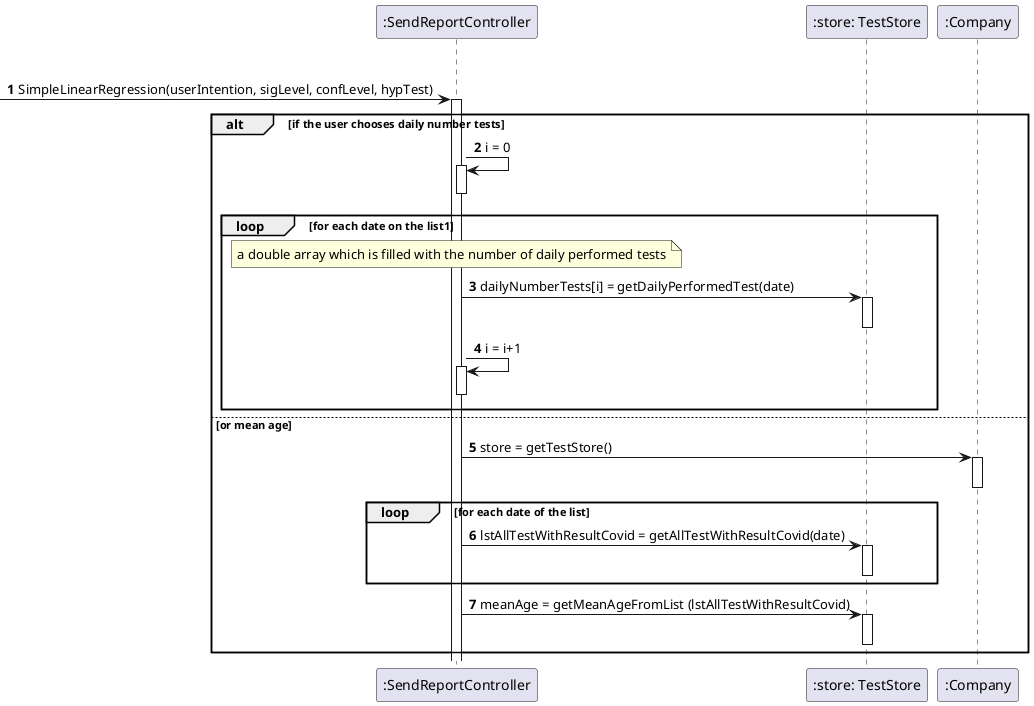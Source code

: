 @startuml
'https://plantuml.com/sequence-diagram

autonumber

alt if the user chooses simple linear regression
-> ":SendReportController" : SimpleLinearRegression(userIntention, sigLevel, confLevel, hypTest)
activate ":SendReportController"

alt if the user chooses daily number tests

":SendReportController" -> ":SendReportController" : i = 0
activate ":SendReportController"
deactivate ":SendReportController"

loop for each date on the list1
note over ":SendReportController" : a double array which is filled with the number of daily performed tests
":SendReportController" -> ":store: TestStore" : dailyNumberTests[i] = getDailyPerformedTest(date)
activate ":store: TestStore"
deactivate ":store: TestStore"


":SendReportController" -> ":SendReportController" ++: i = i+1
deactivate ":SendReportController"
end

else or mean age

":SendReportController" -> ":Company" : store = getTestStore()
activate ":Company"
deactivate

loop for each date of the list
":SendReportController" -> ":store: TestStore" : lstAllTestWithResultCovid = getAllTestWithResultCovid(date)
activate ":store: TestStore"
deactivate ":store: TestStore"
end






":SendReportController" -> ":store: TestStore" : meanAge = getMeanAgeFromList (lstAllTestWithResultCovid)
activate ":store: TestStore"
deactivate ":store: TestStore"
end
@enduml